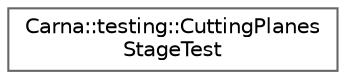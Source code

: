 digraph "Graphical Class Hierarchy"
{
 // LATEX_PDF_SIZE
  bgcolor="transparent";
  edge [fontname=Helvetica,fontsize=10,labelfontname=Helvetica,labelfontsize=10];
  node [fontname=Helvetica,fontsize=10,shape=box,height=0.2,width=0.4];
  rankdir="LR";
  Node0 [id="Node000000",label="Carna::testing::CuttingPlanes\lStageTest",height=0.2,width=0.4,color="grey40", fillcolor="white", style="filled",URL="$classCarna_1_1testing_1_1CuttingPlanesStageTest.html",tooltip="Module-tests of the Carna::presets::CuttingPlanesStage class."];
}
